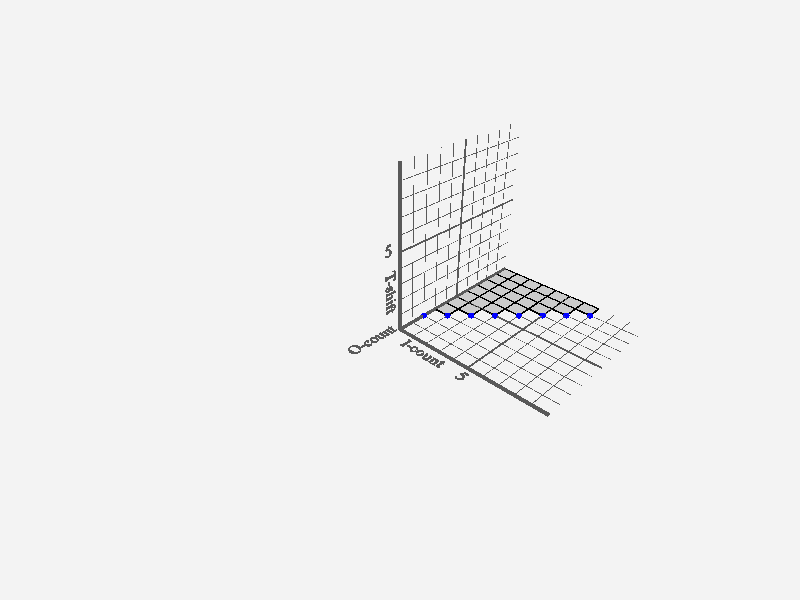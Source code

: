  #include "colors.inc" 
 #include "shapes.inc" 
 #include "math.inc" 
 #include "functions.inc" 
 #declare surfCXY = color rgb<0.6,0.6,0.6>;
 #declare surfCZ = color rgb<0.6,0.6,0.6>;
 #declare mainColor = color rgb<0.8,0.3,0.3>;
 #declare axisColor = color rgb<0,0,0>;
 camera {location <20,20,-20>
look_at <0,2,0>}
light_source{<100,100,-200> rgb<1,1,1>*2}
background{rgb<0.9,0.9,0.9>}
text { 
 ttf "timrom.ttf" "O-count" 0.1, 0
 pigment { rgb<0.1,0.1,0.1> }
 rotate -90*y
rotate +90*z 
 translate -3.5*z 
 translate 0.1*y scale 1} 
text { 
 ttf "timrom.ttf" "I-count" 0.1, 0
 pigment { rgb<0.1,0.1,0.1> }
     rotate +90*x
 translate -z 
  translate 1*x
 scale 1 }text { 
 ttf "timrom.ttf" "T-shift" 0.1, 0
 pigment { rgb<0.1,0.1,0.1> }
   rotate -90*z   
   rotate -90*y 
   translate -z 
   translate +4*y scale 1 } 
text {ttf "timrom.ttf" "5 " 0.1, 0 pigment { rgb<0.1,0.1,0.1> }   rotate -90*y  translate -z  translate 5*y scale 1 } 
text {ttf "timrom.ttf" "5 " 0.1, 0 pigment { rgb<0.1,0.1,0.1> }   rotate +90*x  translate -z  translate 5*x scale 1 }
cylinder{<0,0,0>,<10,0,0>,0.1
 pigment{rgb<0.1,0.1,0.1> filter .2 transmit .1}
 finish{ reflection .2 phong .6}}
cylinder{<0,0,0>,<0,0,10>,0.1
 pigment{rgb<0.1,0.1,0.1> filter .2 transmit .1}
 finish{ reflection .2 phong .6}}
cylinder{<0,0,0>,<0,10,0>,0.1
 pigment{rgb<0.1,0.1,0.1> filter .2 transmit .1}
 finish{ reflection .2 phong .6}}
cylinder{<0,0,0>,<0,0,10>,0.05
 pigment{rgb<0.1,0.1,0.1> filter .2 transmit .1}
 finish{ reflection .2 phong .6}}
cylinder{<1,0,0>,<1,0,10>,0.02
 pigment{rgb<0.1,0.1,0.1> filter .2 transmit .1}
 finish{ reflection .2 phong .6}}
cylinder{<2,0,0>,<2,0,10>,0.02
 pigment{rgb<0.1,0.1,0.1> filter .2 transmit .1}
 finish{ reflection .2 phong .6}}
cylinder{<3,0,0>,<3,0,10>,0.02
 pigment{rgb<0.1,0.1,0.1> filter .2 transmit .1}
 finish{ reflection .2 phong .6}}
cylinder{<4,0,0>,<4,0,10>,0.02
 pigment{rgb<0.1,0.1,0.1> filter .2 transmit .1}
 finish{ reflection .2 phong .6}}
cylinder{<5,0,0>,<5,0,10>,0.05
 pigment{rgb<0.1,0.1,0.1> filter .2 transmit .1}
 finish{ reflection .2 phong .6}}
cylinder{<6,0,0>,<6,0,10>,0.02
 pigment{rgb<0.1,0.1,0.1> filter .2 transmit .1}
 finish{ reflection .2 phong .6}}
cylinder{<7,0,0>,<7,0,10>,0.02
 pigment{rgb<0.1,0.1,0.1> filter .2 transmit .1}
 finish{ reflection .2 phong .6}}
cylinder{<8,0,0>,<8,0,10>,0.02
 pigment{rgb<0.1,0.1,0.1> filter .2 transmit .1}
 finish{ reflection .2 phong .6}}
cylinder{<9,0,0>,<9,0,10>,0.02
 pigment{rgb<0.1,0.1,0.1> filter .2 transmit .1}
 finish{ reflection .2 phong .6}}
cylinder{<0,0,0>,<10,0,0>,0.05
 pigment{rgb<0.1,0.1,0.1> filter .2 transmit .1}
 finish{ reflection .2 phong .6}}
cylinder{<0,0,1>,<10,0,1>,0.02
 pigment{rgb<0.1,0.1,0.1> filter .2 transmit .1}
 finish{ reflection .2 phong .6}}
cylinder{<0,0,2>,<10,0,2>,0.02
 pigment{rgb<0.1,0.1,0.1> filter .2 transmit .1}
 finish{ reflection .2 phong .6}}
cylinder{<0,0,3>,<10,0,3>,0.02
 pigment{rgb<0.1,0.1,0.1> filter .2 transmit .1}
 finish{ reflection .2 phong .6}}
cylinder{<0,0,4>,<10,0,4>,0.02
 pigment{rgb<0.1,0.1,0.1> filter .2 transmit .1}
 finish{ reflection .2 phong .6}}
cylinder{<0,0,5>,<10,0,5>,0.05
 pigment{rgb<0.1,0.1,0.1> filter .2 transmit .1}
 finish{ reflection .2 phong .6}}
cylinder{<0,0,6>,<10,0,6>,0.02
 pigment{rgb<0.1,0.1,0.1> filter .2 transmit .1}
 finish{ reflection .2 phong .6}}
cylinder{<0,0,7>,<10,0,7>,0.02
 pigment{rgb<0.1,0.1,0.1> filter .2 transmit .1}
 finish{ reflection .2 phong .6}}
cylinder{<0,0,8>,<10,0,8>,0.02
 pigment{rgb<0.1,0.1,0.1> filter .2 transmit .1}
 finish{ reflection .2 phong .6}}
cylinder{<0,0,9>,<10,0,9>,0.02
 pigment{rgb<0.1,0.1,0.1> filter .2 transmit .1}
 finish{ reflection .2 phong .6}}
cylinder{<0,0,0>,<0,0,10>,0.05
 pigment{rgb<0.1,0.1,0.1> filter .2 transmit .1}
 finish{ reflection .2 phong .6}}
cylinder{<0,1,0>,<0,1,10>,0.02
 pigment{rgb<0.1,0.1,0.1> filter .2 transmit .1}
 finish{ reflection .2 phong .6}}
cylinder{<0,2,0>,<0,2,10>,0.02
 pigment{rgb<0.1,0.1,0.1> filter .2 transmit .1}
 finish{ reflection .2 phong .6}}
cylinder{<0,3,0>,<0,3,10>,0.02
 pigment{rgb<0.1,0.1,0.1> filter .2 transmit .1}
 finish{ reflection .2 phong .6}}
cylinder{<0,4,0>,<0,4,10>,0.02
 pigment{rgb<0.1,0.1,0.1> filter .2 transmit .1}
 finish{ reflection .2 phong .6}}
cylinder{<0,5,0>,<0,5,10>,0.05
 pigment{rgb<0.1,0.1,0.1> filter .2 transmit .1}
 finish{ reflection .2 phong .6}}
cylinder{<0,6,0>,<0,6,10>,0.02
 pigment{rgb<0.1,0.1,0.1> filter .2 transmit .1}
 finish{ reflection .2 phong .6}}
cylinder{<0,7,0>,<0,7,10>,0.02
 pigment{rgb<0.1,0.1,0.1> filter .2 transmit .1}
 finish{ reflection .2 phong .6}}
cylinder{<0,8,0>,<0,8,10>,0.02
 pigment{rgb<0.1,0.1,0.1> filter .2 transmit .1}
 finish{ reflection .2 phong .6}}
cylinder{<0,9,0>,<0,9,10>,0.02
 pigment{rgb<0.1,0.1,0.1> filter .2 transmit .1}
 finish{ reflection .2 phong .6}}
cylinder{<0,0,0>,<0,10,0>,0.05
 pigment{rgb<0.1,0.1,0.1> filter .2 transmit .1}
 finish{ reflection .2 phong .6}}
cylinder{<0,0,1>,<0,10,1>,0.02
 pigment{rgb<0.1,0.1,0.1> filter .2 transmit .1}
 finish{ reflection .2 phong .6}}
cylinder{<0,0,2>,<0,10,2>,0.02
 pigment{rgb<0.1,0.1,0.1> filter .2 transmit .1}
 finish{ reflection .2 phong .6}}
cylinder{<0,0,3>,<0,10,3>,0.02
 pigment{rgb<0.1,0.1,0.1> filter .2 transmit .1}
 finish{ reflection .2 phong .6}}
cylinder{<0,0,4>,<0,10,4>,0.02
 pigment{rgb<0.1,0.1,0.1> filter .2 transmit .1}
 finish{ reflection .2 phong .6}}
cylinder{<0,0,5>,<0,10,5>,0.05
 pigment{rgb<0.1,0.1,0.1> filter .2 transmit .1}
 finish{ reflection .2 phong .6}}
cylinder{<0,0,6>,<0,10,6>,0.02
 pigment{rgb<0.1,0.1,0.1> filter .2 transmit .1}
 finish{ reflection .2 phong .6}}
cylinder{<0,0,7>,<0,10,7>,0.02
 pigment{rgb<0.1,0.1,0.1> filter .2 transmit .1}
 finish{ reflection .2 phong .6}}
cylinder{<0,0,8>,<0,10,8>,0.02
 pigment{rgb<0.1,0.1,0.1> filter .2 transmit .1}
 finish{ reflection .2 phong .6}}
cylinder{<0,0,9>,<0,10,9>,0.02
 pigment{rgb<0.1,0.1,0.1> filter .2 transmit .1}
 finish{ reflection .2 phong .6}}
sphere{<0,0,2>,0.18
 pigment{rgb<0,0,1> filter .2 transmit .1}
 finish{ reflection .2 phong .7}}
cylinder{<0,0,2>,<0,0,10>,0.05
 pigment{rgb<0,0,0> filter .2 transmit .1}
 finish{ reflection .2 phong .6}}
polygon { 
 4, 
<0,0,3><0,0,2><0,0,2><0,0,3>pigment { color surfCXY}}
sphere{<1,0,3>,0.18
 pigment{rgb<0,0,1> filter .2 transmit .1}
 finish{ reflection .2 phong .7}}
cylinder{<1,0,3>,<0,0,3>,0.05
 pigment{rgb<0,0,0> filter .2 transmit .1}
 finish{ reflection .2 phong .6}}
polygon { 
 4, 
<1,0,3><0,0,3><0,0,3><1,0,3>pigment { color surfCXY}}
polygon { 
 4, 
<1,0,3><0,0,3><0,0,10><1,0,10>pigment { color surfCZ}}
cylinder{<1,0,3>,<1,0,10>,0.05
 pigment{rgb<0,0,0> filter .2 transmit .1}
 finish{ reflection .2 phong .6}}
cylinder{<1,0,4>,<0,0,4>,0.05
 pigment{rgb<0,0,0> filter .2 transmit .1}
 finish{ reflection .2 phong .6}}
polygon { 
 4, 
<1,0,4><1,0,3><1,0,3><1,0,4>pigment { color surfCXY}}
sphere{<2,0,4>,0.18
 pigment{rgb<0,0,1> filter .2 transmit .1}
 finish{ reflection .2 phong .7}}
cylinder{<2,0,4>,<1,0,4>,0.05
 pigment{rgb<0,0,0> filter .2 transmit .1}
 finish{ reflection .2 phong .6}}
polygon { 
 4, 
<2,0,4><1,0,4><1,0,4><2,0,4>pigment { color surfCXY}}
polygon { 
 4, 
<2,0,4><1,0,4><1,0,10><2,0,10>pigment { color surfCZ}}
cylinder{<2,0,4>,<2,0,10>,0.05
 pigment{rgb<0,0,0> filter .2 transmit .1}
 finish{ reflection .2 phong .6}}
cylinder{<2,0,5>,<0,0,5>,0.05
 pigment{rgb<0,0,0> filter .2 transmit .1}
 finish{ reflection .2 phong .6}}
polygon { 
 4, 
<2,0,5><2,0,4><2,0,4><2,0,5>pigment { color surfCXY}}
sphere{<3,0,5>,0.18
 pigment{rgb<0,0,1> filter .2 transmit .1}
 finish{ reflection .2 phong .7}}
cylinder{<3,0,5>,<2,0,5>,0.05
 pigment{rgb<0,0,0> filter .2 transmit .1}
 finish{ reflection .2 phong .6}}
polygon { 
 4, 
<3,0,5><2,0,5><2,0,5><3,0,5>pigment { color surfCXY}}
polygon { 
 4, 
<3,0,5><2,0,5><2,0,10><3,0,10>pigment { color surfCZ}}
cylinder{<3,0,5>,<3,0,10>,0.05
 pigment{rgb<0,0,0> filter .2 transmit .1}
 finish{ reflection .2 phong .6}}
cylinder{<3,0,6>,<0,0,6>,0.05
 pigment{rgb<0,0,0> filter .2 transmit .1}
 finish{ reflection .2 phong .6}}
polygon { 
 4, 
<3,0,6><3,0,5><3,0,5><3,0,6>pigment { color surfCXY}}
sphere{<4,0,6>,0.18
 pigment{rgb<0,0,1> filter .2 transmit .1}
 finish{ reflection .2 phong .7}}
cylinder{<4,0,6>,<3,0,6>,0.05
 pigment{rgb<0,0,0> filter .2 transmit .1}
 finish{ reflection .2 phong .6}}
polygon { 
 4, 
<4,0,6><3,0,6><3,0,6><4,0,6>pigment { color surfCXY}}
polygon { 
 4, 
<4,0,6><3,0,6><3,0,10><4,0,10>pigment { color surfCZ}}
cylinder{<4,0,6>,<4,0,10>,0.05
 pigment{rgb<0,0,0> filter .2 transmit .1}
 finish{ reflection .2 phong .6}}
cylinder{<4,0,7>,<0,0,7>,0.05
 pigment{rgb<0,0,0> filter .2 transmit .1}
 finish{ reflection .2 phong .6}}
polygon { 
 4, 
<4,0,7><4,0,6><4,0,6><4,0,7>pigment { color surfCXY}}
sphere{<5,0,7>,0.18
 pigment{rgb<0,0,1> filter .2 transmit .1}
 finish{ reflection .2 phong .7}}
cylinder{<5,0,7>,<4,0,7>,0.05
 pigment{rgb<0,0,0> filter .2 transmit .1}
 finish{ reflection .2 phong .6}}
polygon { 
 4, 
<5,0,7><4,0,7><4,0,7><5,0,7>pigment { color surfCXY}}
polygon { 
 4, 
<5,0,7><4,0,7><4,0,10><5,0,10>pigment { color surfCZ}}
cylinder{<5,0,7>,<5,0,10>,0.05
 pigment{rgb<0,0,0> filter .2 transmit .1}
 finish{ reflection .2 phong .6}}
cylinder{<5,0,8>,<0,0,8>,0.05
 pigment{rgb<0,0,0> filter .2 transmit .1}
 finish{ reflection .2 phong .6}}
polygon { 
 4, 
<5,0,8><5,0,7><5,0,7><5,0,8>pigment { color surfCXY}}
sphere{<6,0,8>,0.18
 pigment{rgb<0,0,1> filter .2 transmit .1}
 finish{ reflection .2 phong .7}}
cylinder{<6,0,8>,<5,0,8>,0.05
 pigment{rgb<0,0,0> filter .2 transmit .1}
 finish{ reflection .2 phong .6}}
polygon { 
 4, 
<6,0,8><5,0,8><5,0,8><6,0,8>pigment { color surfCXY}}
polygon { 
 4, 
<6,0,8><5,0,8><5,0,10><6,0,10>pigment { color surfCZ}}
cylinder{<6,0,8>,<6,0,10>,0.05
 pigment{rgb<0,0,0> filter .2 transmit .1}
 finish{ reflection .2 phong .6}}
cylinder{<6,0,9>,<0,0,9>,0.05
 pigment{rgb<0,0,0> filter .2 transmit .1}
 finish{ reflection .2 phong .6}}
polygon { 
 4, 
<6,0,9><6,0,8><6,0,8><6,0,9>pigment { color surfCXY}}
sphere{<7,0,9>,0.18
 pigment{rgb<0,0,1> filter .2 transmit .1}
 finish{ reflection .2 phong .7}}
cylinder{<7,0,9>,<6,0,9>,0.05
 pigment{rgb<0,0,0> filter .2 transmit .1}
 finish{ reflection .2 phong .6}}
polygon { 
 4, 
<7,0,9><6,0,9><6,0,9><7,0,9>pigment { color surfCXY}}
polygon { 
 4, 
<7,0,9><6,0,9><6,0,10><7,0,10>pigment { color surfCZ}}
cylinder{<7,0,9>,<7,0,10>,0.05
 pigment{rgb<0,0,0> filter .2 transmit .1}
 finish{ reflection .2 phong .6}}
cylinder{<7,0,10>,<0,0,10>,0.05
 pigment{rgb<0,0,0> filter .2 transmit .1}
 finish{ reflection .2 phong .6}}
polygon { 
 4, 
<7,0,10><7,0,9><7,0,9><7,0,10>pigment { color surfCXY}}
